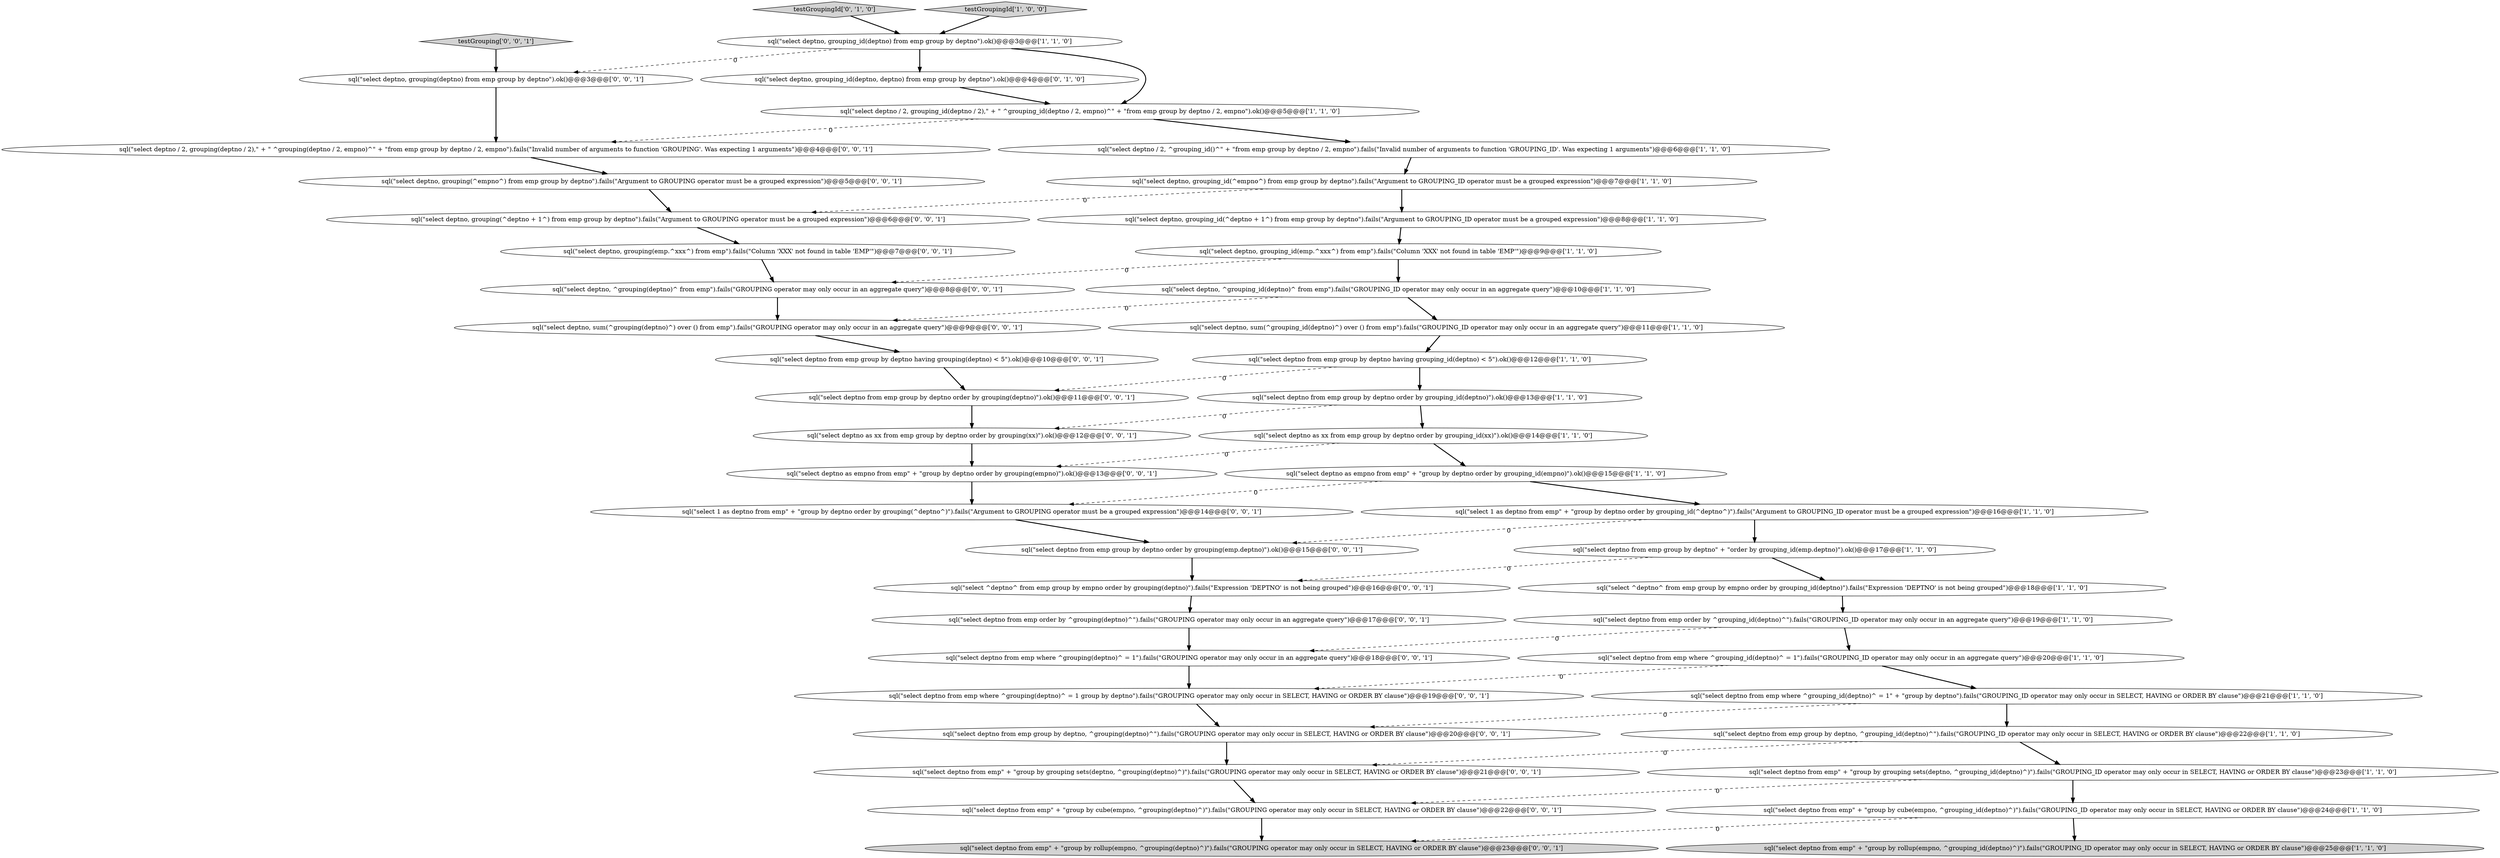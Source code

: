 digraph {
3 [style = filled, label = "sql(\"select deptno, sum(^grouping_id(deptno)^) over () from emp\").fails(\"GROUPING_ID operator may only occur in an aggregate query\")@@@11@@@['1', '1', '0']", fillcolor = white, shape = ellipse image = "AAA0AAABBB1BBB"];
20 [style = filled, label = "sql(\"select deptno from emp group by deptno having grouping_id(deptno) < 5\").ok()@@@12@@@['1', '1', '0']", fillcolor = white, shape = ellipse image = "AAA0AAABBB1BBB"];
4 [style = filled, label = "sql(\"select deptno from emp\" + \"group by grouping sets(deptno, ^grouping_id(deptno)^)\").fails(\"GROUPING_ID operator may only occur in SELECT, HAVING or ORDER BY clause\")@@@23@@@['1', '1', '0']", fillcolor = white, shape = ellipse image = "AAA0AAABBB1BBB"];
38 [style = filled, label = "sql(\"select deptno, grouping(^empno^) from emp group by deptno\").fails(\"Argument to GROUPING operator must be a grouped expression\")@@@5@@@['0', '0', '1']", fillcolor = white, shape = ellipse image = "AAA0AAABBB3BBB"];
45 [style = filled, label = "sql(\"select 1 as deptno from emp\" + \"group by deptno order by grouping(^deptno^)\").fails(\"Argument to GROUPING operator must be a grouped expression\")@@@14@@@['0', '0', '1']", fillcolor = white, shape = ellipse image = "AAA0AAABBB3BBB"];
22 [style = filled, label = "sql(\"select deptno, ^grouping_id(deptno)^ from emp\").fails(\"GROUPING_ID operator may only occur in an aggregate query\")@@@10@@@['1', '1', '0']", fillcolor = white, shape = ellipse image = "AAA0AAABBB1BBB"];
9 [style = filled, label = "sql(\"select deptno from emp\" + \"group by cube(empno, ^grouping_id(deptno)^)\").fails(\"GROUPING_ID operator may only occur in SELECT, HAVING or ORDER BY clause\")@@@24@@@['1', '1', '0']", fillcolor = white, shape = ellipse image = "AAA0AAABBB1BBB"];
5 [style = filled, label = "sql(\"select ^deptno^ from emp group by empno order by grouping_id(deptno)\").fails(\"Expression 'DEPTNO' is not being grouped\")@@@18@@@['1', '1', '0']", fillcolor = white, shape = ellipse image = "AAA0AAABBB1BBB"];
36 [style = filled, label = "sql(\"select deptno from emp where ^grouping(deptno)^ = 1\").fails(\"GROUPING operator may only occur in an aggregate query\")@@@18@@@['0', '0', '1']", fillcolor = white, shape = ellipse image = "AAA0AAABBB3BBB"];
14 [style = filled, label = "sql(\"select deptno as empno from emp\" + \"group by deptno order by grouping_id(empno)\").ok()@@@15@@@['1', '1', '0']", fillcolor = white, shape = ellipse image = "AAA0AAABBB1BBB"];
25 [style = filled, label = "sql(\"select deptno from emp\" + \"group by cube(empno, ^grouping(deptno)^)\").fails(\"GROUPING operator may only occur in SELECT, HAVING or ORDER BY clause\")@@@22@@@['0', '0', '1']", fillcolor = white, shape = ellipse image = "AAA0AAABBB3BBB"];
0 [style = filled, label = "sql(\"select deptno from emp where ^grouping_id(deptno)^ = 1\").fails(\"GROUPING_ID operator may only occur in an aggregate query\")@@@20@@@['1', '1', '0']", fillcolor = white, shape = ellipse image = "AAA0AAABBB1BBB"];
35 [style = filled, label = "sql(\"select deptno, grouping(deptno) from emp group by deptno\").ok()@@@3@@@['0', '0', '1']", fillcolor = white, shape = ellipse image = "AAA0AAABBB3BBB"];
24 [style = filled, label = "sql(\"select deptno, grouping_id(deptno, deptno) from emp group by deptno\").ok()@@@4@@@['0', '1', '0']", fillcolor = white, shape = ellipse image = "AAA1AAABBB2BBB"];
18 [style = filled, label = "sql(\"select deptno, grouping_id(emp.^xxx^) from emp\").fails(\"Column 'XXX' not found in table 'EMP'\")@@@9@@@['1', '1', '0']", fillcolor = white, shape = ellipse image = "AAA0AAABBB1BBB"];
13 [style = filled, label = "sql(\"select deptno from emp order by ^grouping_id(deptno)^\").fails(\"GROUPING_ID operator may only occur in an aggregate query\")@@@19@@@['1', '1', '0']", fillcolor = white, shape = ellipse image = "AAA0AAABBB1BBB"];
28 [style = filled, label = "sql(\"select deptno from emp group by deptno, ^grouping(deptno)^\").fails(\"GROUPING operator may only occur in SELECT, HAVING or ORDER BY clause\")@@@20@@@['0', '0', '1']", fillcolor = white, shape = ellipse image = "AAA0AAABBB3BBB"];
12 [style = filled, label = "sql(\"select deptno from emp\" + \"group by rollup(empno, ^grouping_id(deptno)^)\").fails(\"GROUPING_ID operator may only occur in SELECT, HAVING or ORDER BY clause\")@@@25@@@['1', '1', '0']", fillcolor = lightgray, shape = ellipse image = "AAA0AAABBB1BBB"];
43 [style = filled, label = "sql(\"select deptno as empno from emp\" + \"group by deptno order by grouping(empno)\").ok()@@@13@@@['0', '0', '1']", fillcolor = white, shape = ellipse image = "AAA0AAABBB3BBB"];
15 [style = filled, label = "sql(\"select 1 as deptno from emp\" + \"group by deptno order by grouping_id(^deptno^)\").fails(\"Argument to GROUPING_ID operator must be a grouped expression\")@@@16@@@['1', '1', '0']", fillcolor = white, shape = ellipse image = "AAA0AAABBB1BBB"];
31 [style = filled, label = "sql(\"select deptno, ^grouping(deptno)^ from emp\").fails(\"GROUPING operator may only occur in an aggregate query\")@@@8@@@['0', '0', '1']", fillcolor = white, shape = ellipse image = "AAA0AAABBB3BBB"];
34 [style = filled, label = "sql(\"select deptno from emp group by deptno having grouping(deptno) < 5\").ok()@@@10@@@['0', '0', '1']", fillcolor = white, shape = ellipse image = "AAA0AAABBB3BBB"];
44 [style = filled, label = "sql(\"select deptno, grouping(emp.^xxx^) from emp\").fails(\"Column 'XXX' not found in table 'EMP'\")@@@7@@@['0', '0', '1']", fillcolor = white, shape = ellipse image = "AAA0AAABBB3BBB"];
41 [style = filled, label = "sql(\"select ^deptno^ from emp group by empno order by grouping(deptno)\").fails(\"Expression 'DEPTNO' is not being grouped\")@@@16@@@['0', '0', '1']", fillcolor = white, shape = ellipse image = "AAA0AAABBB3BBB"];
2 [style = filled, label = "sql(\"select deptno, grouping_id(^empno^) from emp group by deptno\").fails(\"Argument to GROUPING_ID operator must be a grouped expression\")@@@7@@@['1', '1', '0']", fillcolor = white, shape = ellipse image = "AAA0AAABBB1BBB"];
17 [style = filled, label = "sql(\"select deptno / 2, ^grouping_id()^\" + \"from emp group by deptno / 2, empno\").fails(\"Invalid number of arguments to function 'GROUPING_ID'. Was expecting 1 arguments\")@@@6@@@['1', '1', '0']", fillcolor = white, shape = ellipse image = "AAA0AAABBB1BBB"];
42 [style = filled, label = "sql(\"select deptno from emp order by ^grouping(deptno)^\").fails(\"GROUPING operator may only occur in an aggregate query\")@@@17@@@['0', '0', '1']", fillcolor = white, shape = ellipse image = "AAA0AAABBB3BBB"];
10 [style = filled, label = "sql(\"select deptno from emp group by deptno order by grouping_id(deptno)\").ok()@@@13@@@['1', '1', '0']", fillcolor = white, shape = ellipse image = "AAA0AAABBB1BBB"];
21 [style = filled, label = "sql(\"select deptno as xx from emp group by deptno order by grouping_id(xx)\").ok()@@@14@@@['1', '1', '0']", fillcolor = white, shape = ellipse image = "AAA0AAABBB1BBB"];
1 [style = filled, label = "sql(\"select deptno from emp group by deptno, ^grouping_id(deptno)^\").fails(\"GROUPING_ID operator may only occur in SELECT, HAVING or ORDER BY clause\")@@@22@@@['1', '1', '0']", fillcolor = white, shape = ellipse image = "AAA0AAABBB1BBB"];
6 [style = filled, label = "sql(\"select deptno / 2, grouping_id(deptno / 2),\" + \" ^grouping_id(deptno / 2, empno)^\" + \"from emp group by deptno / 2, empno\").ok()@@@5@@@['1', '1', '0']", fillcolor = white, shape = ellipse image = "AAA0AAABBB1BBB"];
37 [style = filled, label = "sql(\"select deptno from emp\" + \"group by grouping sets(deptno, ^grouping(deptno)^)\").fails(\"GROUPING operator may only occur in SELECT, HAVING or ORDER BY clause\")@@@21@@@['0', '0', '1']", fillcolor = white, shape = ellipse image = "AAA0AAABBB3BBB"];
30 [style = filled, label = "testGrouping['0', '0', '1']", fillcolor = lightgray, shape = diamond image = "AAA0AAABBB3BBB"];
23 [style = filled, label = "testGroupingId['0', '1', '0']", fillcolor = lightgray, shape = diamond image = "AAA0AAABBB2BBB"];
46 [style = filled, label = "sql(\"select deptno from emp where ^grouping(deptno)^ = 1 group by deptno\").fails(\"GROUPING operator may only occur in SELECT, HAVING or ORDER BY clause\")@@@19@@@['0', '0', '1']", fillcolor = white, shape = ellipse image = "AAA0AAABBB3BBB"];
19 [style = filled, label = "sql(\"select deptno, grouping_id(^deptno + 1^) from emp group by deptno\").fails(\"Argument to GROUPING_ID operator must be a grouped expression\")@@@8@@@['1', '1', '0']", fillcolor = white, shape = ellipse image = "AAA0AAABBB1BBB"];
7 [style = filled, label = "sql(\"select deptno from emp group by deptno\" + \"order by grouping_id(emp.deptno)\").ok()@@@17@@@['1', '1', '0']", fillcolor = white, shape = ellipse image = "AAA0AAABBB1BBB"];
16 [style = filled, label = "sql(\"select deptno from emp where ^grouping_id(deptno)^ = 1\" + \"group by deptno\").fails(\"GROUPING_ID operator may only occur in SELECT, HAVING or ORDER BY clause\")@@@21@@@['1', '1', '0']", fillcolor = white, shape = ellipse image = "AAA0AAABBB1BBB"];
11 [style = filled, label = "testGroupingId['1', '0', '0']", fillcolor = lightgray, shape = diamond image = "AAA0AAABBB1BBB"];
27 [style = filled, label = "sql(\"select deptno from emp group by deptno order by grouping(emp.deptno)\").ok()@@@15@@@['0', '0', '1']", fillcolor = white, shape = ellipse image = "AAA0AAABBB3BBB"];
39 [style = filled, label = "sql(\"select deptno as xx from emp group by deptno order by grouping(xx)\").ok()@@@12@@@['0', '0', '1']", fillcolor = white, shape = ellipse image = "AAA0AAABBB3BBB"];
33 [style = filled, label = "sql(\"select deptno, grouping(^deptno + 1^) from emp group by deptno\").fails(\"Argument to GROUPING operator must be a grouped expression\")@@@6@@@['0', '0', '1']", fillcolor = white, shape = ellipse image = "AAA0AAABBB3BBB"];
32 [style = filled, label = "sql(\"select deptno from emp group by deptno order by grouping(deptno)\").ok()@@@11@@@['0', '0', '1']", fillcolor = white, shape = ellipse image = "AAA0AAABBB3BBB"];
8 [style = filled, label = "sql(\"select deptno, grouping_id(deptno) from emp group by deptno\").ok()@@@3@@@['1', '1', '0']", fillcolor = white, shape = ellipse image = "AAA0AAABBB1BBB"];
29 [style = filled, label = "sql(\"select deptno from emp\" + \"group by rollup(empno, ^grouping(deptno)^)\").fails(\"GROUPING operator may only occur in SELECT, HAVING or ORDER BY clause\")@@@23@@@['0', '0', '1']", fillcolor = lightgray, shape = ellipse image = "AAA0AAABBB3BBB"];
40 [style = filled, label = "sql(\"select deptno, sum(^grouping(deptno)^) over () from emp\").fails(\"GROUPING operator may only occur in an aggregate query\")@@@9@@@['0', '0', '1']", fillcolor = white, shape = ellipse image = "AAA0AAABBB3BBB"];
26 [style = filled, label = "sql(\"select deptno / 2, grouping(deptno / 2),\" + \" ^grouping(deptno / 2, empno)^\" + \"from emp group by deptno / 2, empno\").fails(\"Invalid number of arguments to function 'GROUPING'. Was expecting 1 arguments\")@@@4@@@['0', '0', '1']", fillcolor = white, shape = ellipse image = "AAA0AAABBB3BBB"];
0->46 [style = dashed, label="0"];
10->21 [style = bold, label=""];
21->14 [style = bold, label=""];
26->38 [style = bold, label=""];
25->29 [style = bold, label=""];
10->39 [style = dashed, label="0"];
20->10 [style = bold, label=""];
43->45 [style = bold, label=""];
9->29 [style = dashed, label="0"];
31->40 [style = bold, label=""];
6->26 [style = dashed, label="0"];
18->22 [style = bold, label=""];
13->0 [style = bold, label=""];
44->31 [style = bold, label=""];
22->3 [style = bold, label=""];
32->39 [style = bold, label=""];
39->43 [style = bold, label=""];
13->36 [style = dashed, label="0"];
6->17 [style = bold, label=""];
8->6 [style = bold, label=""];
14->45 [style = dashed, label="0"];
33->44 [style = bold, label=""];
15->7 [style = bold, label=""];
20->32 [style = dashed, label="0"];
2->33 [style = dashed, label="0"];
3->20 [style = bold, label=""];
5->13 [style = bold, label=""];
27->41 [style = bold, label=""];
4->25 [style = dashed, label="0"];
2->19 [style = bold, label=""];
16->1 [style = bold, label=""];
22->40 [style = dashed, label="0"];
45->27 [style = bold, label=""];
16->28 [style = dashed, label="0"];
11->8 [style = bold, label=""];
36->46 [style = bold, label=""];
4->9 [style = bold, label=""];
23->8 [style = bold, label=""];
46->28 [style = bold, label=""];
28->37 [style = bold, label=""];
40->34 [style = bold, label=""];
41->42 [style = bold, label=""];
7->41 [style = dashed, label="0"];
1->4 [style = bold, label=""];
42->36 [style = bold, label=""];
7->5 [style = bold, label=""];
18->31 [style = dashed, label="0"];
1->37 [style = dashed, label="0"];
38->33 [style = bold, label=""];
30->35 [style = bold, label=""];
8->24 [style = bold, label=""];
24->6 [style = bold, label=""];
21->43 [style = dashed, label="0"];
35->26 [style = bold, label=""];
14->15 [style = bold, label=""];
19->18 [style = bold, label=""];
37->25 [style = bold, label=""];
8->35 [style = dashed, label="0"];
15->27 [style = dashed, label="0"];
9->12 [style = bold, label=""];
17->2 [style = bold, label=""];
34->32 [style = bold, label=""];
0->16 [style = bold, label=""];
}
